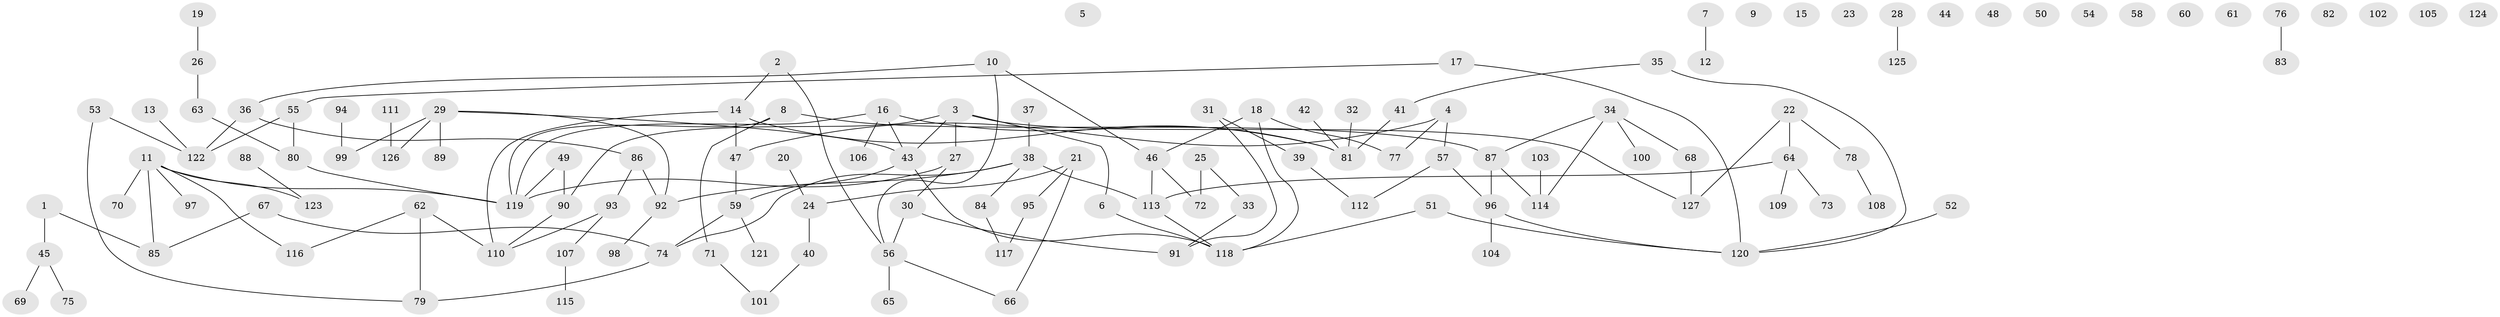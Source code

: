 // coarse degree distribution, {2: 0.15873015873015872, 4: 0.1111111111111111, 10: 0.015873015873015872, 5: 0.09523809523809523, 0: 0.2857142857142857, 9: 0.015873015873015872, 1: 0.1746031746031746, 3: 0.1111111111111111, 7: 0.015873015873015872, 6: 0.015873015873015872}
// Generated by graph-tools (version 1.1) at 2025/16/03/04/25 18:16:36]
// undirected, 127 vertices, 137 edges
graph export_dot {
graph [start="1"]
  node [color=gray90,style=filled];
  1;
  2;
  3;
  4;
  5;
  6;
  7;
  8;
  9;
  10;
  11;
  12;
  13;
  14;
  15;
  16;
  17;
  18;
  19;
  20;
  21;
  22;
  23;
  24;
  25;
  26;
  27;
  28;
  29;
  30;
  31;
  32;
  33;
  34;
  35;
  36;
  37;
  38;
  39;
  40;
  41;
  42;
  43;
  44;
  45;
  46;
  47;
  48;
  49;
  50;
  51;
  52;
  53;
  54;
  55;
  56;
  57;
  58;
  59;
  60;
  61;
  62;
  63;
  64;
  65;
  66;
  67;
  68;
  69;
  70;
  71;
  72;
  73;
  74;
  75;
  76;
  77;
  78;
  79;
  80;
  81;
  82;
  83;
  84;
  85;
  86;
  87;
  88;
  89;
  90;
  91;
  92;
  93;
  94;
  95;
  96;
  97;
  98;
  99;
  100;
  101;
  102;
  103;
  104;
  105;
  106;
  107;
  108;
  109;
  110;
  111;
  112;
  113;
  114;
  115;
  116;
  117;
  118;
  119;
  120;
  121;
  122;
  123;
  124;
  125;
  126;
  127;
  1 -- 45;
  1 -- 85;
  2 -- 14;
  2 -- 56;
  3 -- 6;
  3 -- 27;
  3 -- 43;
  3 -- 90;
  3 -- 127;
  4 -- 47;
  4 -- 57;
  4 -- 77;
  6 -- 118;
  7 -- 12;
  8 -- 71;
  8 -- 87;
  8 -- 119;
  10 -- 36;
  10 -- 46;
  10 -- 56;
  11 -- 70;
  11 -- 85;
  11 -- 97;
  11 -- 116;
  11 -- 119;
  11 -- 123;
  13 -- 122;
  14 -- 47;
  14 -- 81;
  14 -- 110;
  16 -- 43;
  16 -- 81;
  16 -- 106;
  16 -- 119;
  17 -- 55;
  17 -- 120;
  18 -- 46;
  18 -- 77;
  18 -- 118;
  19 -- 26;
  20 -- 24;
  21 -- 24;
  21 -- 66;
  21 -- 95;
  22 -- 64;
  22 -- 78;
  22 -- 127;
  24 -- 40;
  25 -- 33;
  25 -- 72;
  26 -- 63;
  27 -- 30;
  27 -- 119;
  28 -- 125;
  29 -- 43;
  29 -- 89;
  29 -- 92;
  29 -- 99;
  29 -- 126;
  30 -- 56;
  30 -- 91;
  31 -- 39;
  31 -- 91;
  32 -- 81;
  33 -- 91;
  34 -- 68;
  34 -- 87;
  34 -- 100;
  34 -- 114;
  35 -- 41;
  35 -- 120;
  36 -- 86;
  36 -- 122;
  37 -- 38;
  38 -- 74;
  38 -- 84;
  38 -- 92;
  38 -- 113;
  39 -- 112;
  40 -- 101;
  41 -- 81;
  42 -- 81;
  43 -- 59;
  43 -- 118;
  45 -- 69;
  45 -- 75;
  46 -- 72;
  46 -- 113;
  47 -- 59;
  49 -- 90;
  49 -- 119;
  51 -- 118;
  51 -- 120;
  52 -- 120;
  53 -- 79;
  53 -- 122;
  55 -- 80;
  55 -- 122;
  56 -- 65;
  56 -- 66;
  57 -- 96;
  57 -- 112;
  59 -- 74;
  59 -- 121;
  62 -- 79;
  62 -- 110;
  62 -- 116;
  63 -- 80;
  64 -- 73;
  64 -- 109;
  64 -- 113;
  67 -- 74;
  67 -- 85;
  68 -- 127;
  71 -- 101;
  74 -- 79;
  76 -- 83;
  78 -- 108;
  80 -- 119;
  84 -- 117;
  86 -- 92;
  86 -- 93;
  87 -- 96;
  87 -- 114;
  88 -- 123;
  90 -- 110;
  92 -- 98;
  93 -- 107;
  93 -- 110;
  94 -- 99;
  95 -- 117;
  96 -- 104;
  96 -- 120;
  103 -- 114;
  107 -- 115;
  111 -- 126;
  113 -- 118;
}
